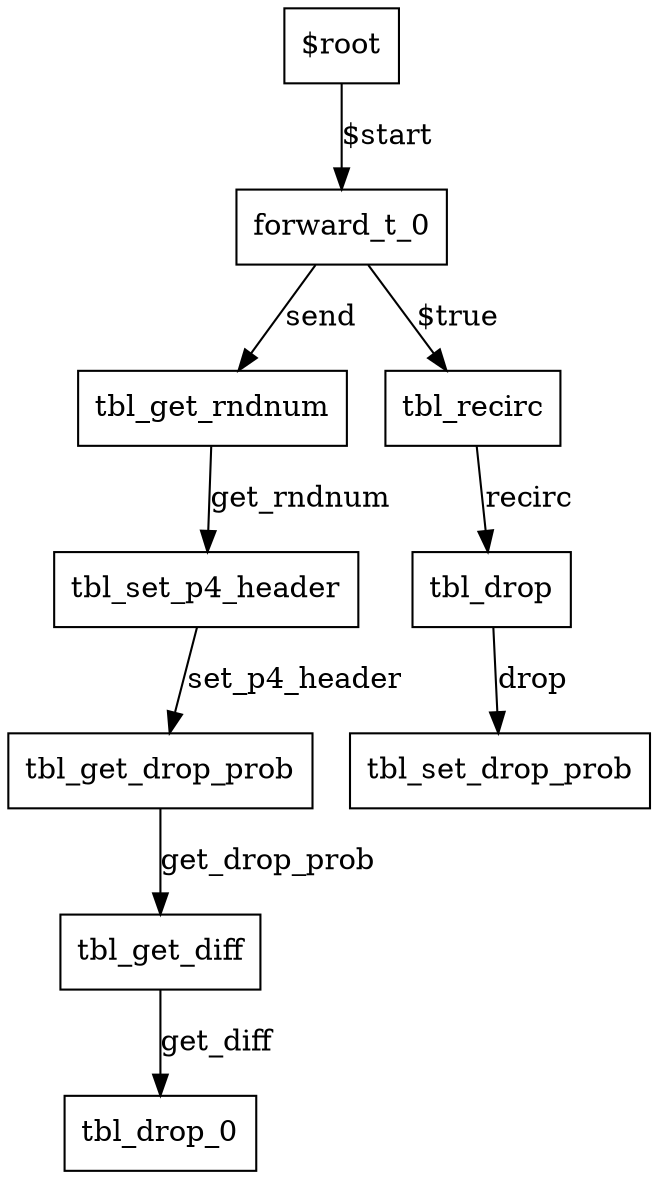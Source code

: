 digraph ingress {
0 [label="$root" shape=box color="black"];
1 [label="forward_t_0" shape=box color="black"];
4 [label="tbl_drop" shape=box color="black"];
9 [label="tbl_drop_0" shape=box color="black"];
8 [label="tbl_get_diff" shape=box color="black"];
7 [label="tbl_get_drop_prob" shape=box color="black"];
2 [label="tbl_get_rndnum" shape=box color="black"];
3 [label="tbl_recirc" shape=box color="black"];
5 [label="tbl_set_drop_prob" shape=box color="black"];
6 [label="tbl_set_p4_header" shape=box color="black"];
0-> 1 [label="$start" color="black"];
1-> 2 [label="send" color="black"];
1-> 3 [label="$true" color="black"];
4-> 5 [label="drop" color="black"];
8-> 9 [label="get_diff" color="black"];
7-> 8 [label="get_drop_prob" color="black"];
2-> 6 [label="get_rndnum" color="black"];
3-> 4 [label="recirc" color="black"];
6-> 7 [label="set_p4_header" color="black"];
}
